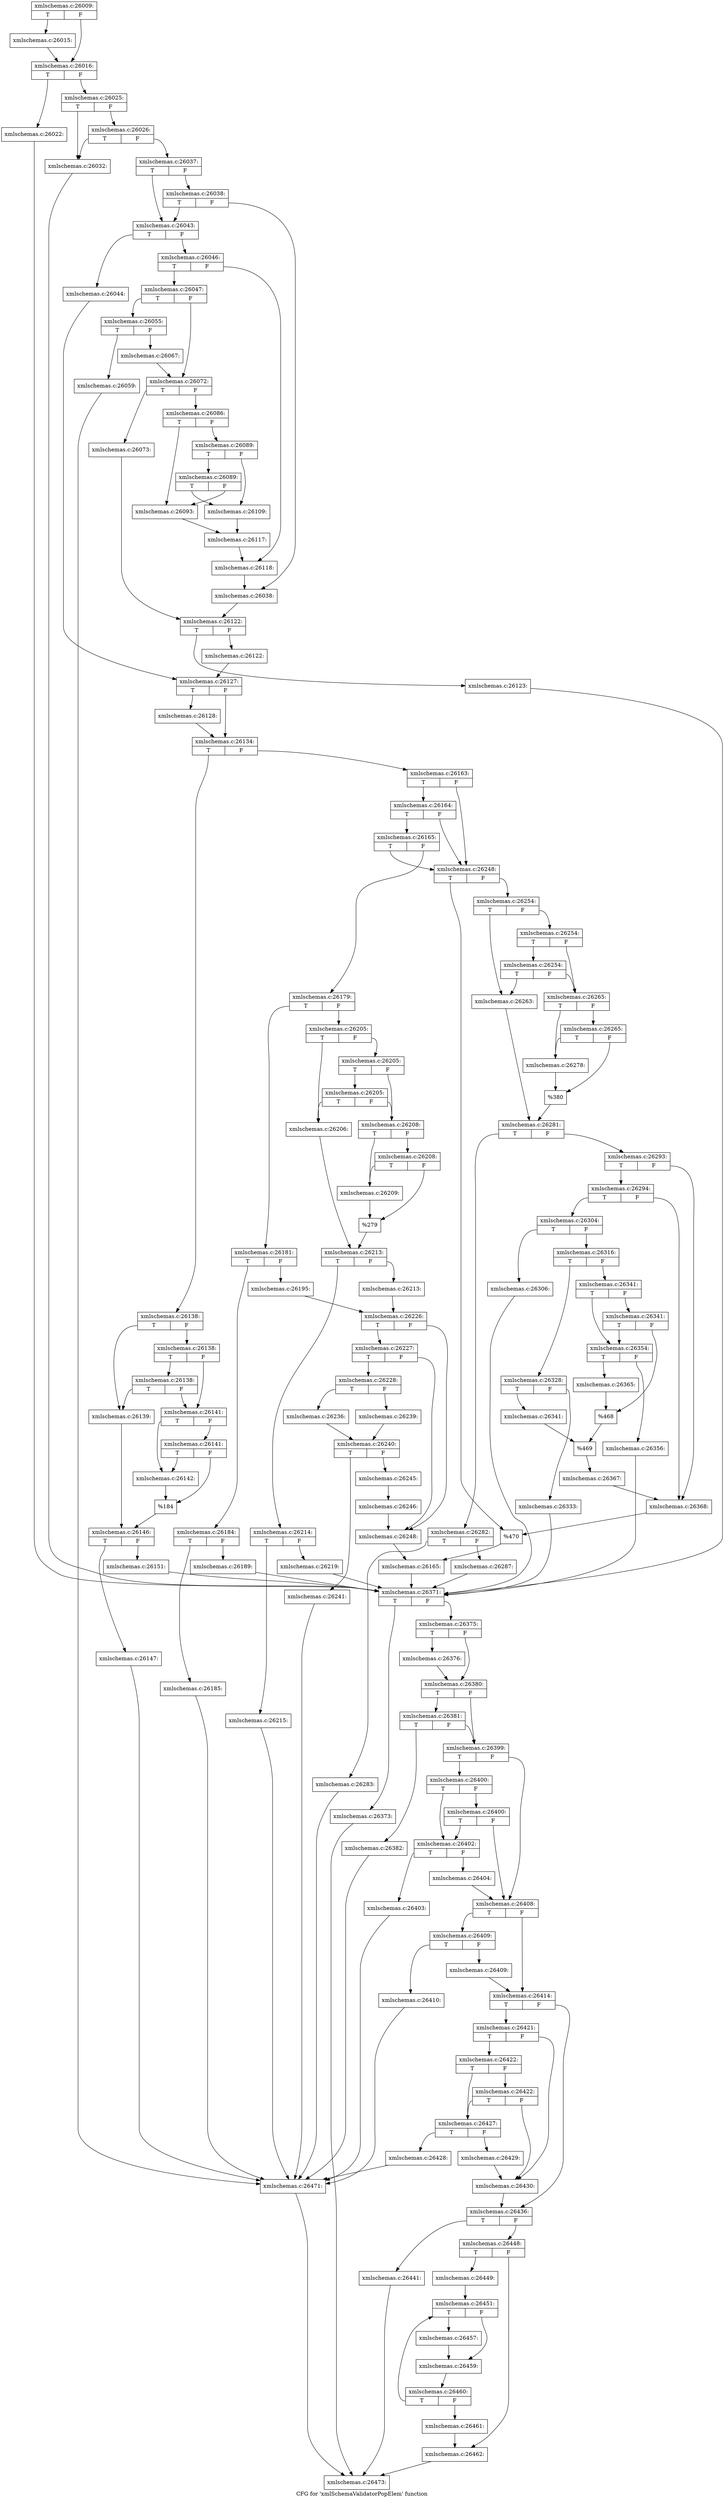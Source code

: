 digraph "CFG for 'xmlSchemaValidatorPopElem' function" {
	label="CFG for 'xmlSchemaValidatorPopElem' function";

	Node0x55f42b0 [shape=record,label="{xmlschemas.c:26009:|{<s0>T|<s1>F}}"];
	Node0x55f42b0:s0 -> Node0x55f5a20;
	Node0x55f42b0:s1 -> Node0x55f5a70;
	Node0x55f5a20 [shape=record,label="{xmlschemas.c:26015:}"];
	Node0x55f5a20 -> Node0x55f5a70;
	Node0x55f5a70 [shape=record,label="{xmlschemas.c:26016:|{<s0>T|<s1>F}}"];
	Node0x55f5a70:s0 -> Node0x55f6070;
	Node0x55f5a70:s1 -> Node0x55f60c0;
	Node0x55f6070 [shape=record,label="{xmlschemas.c:26022:}"];
	Node0x55f6070 -> Node0x55f7220;
	Node0x55f60c0 [shape=record,label="{xmlschemas.c:26025:|{<s0>T|<s1>F}}"];
	Node0x55f60c0:s0 -> Node0x55f7400;
	Node0x55f60c0:s1 -> Node0x55f74a0;
	Node0x55f74a0 [shape=record,label="{xmlschemas.c:26026:|{<s0>T|<s1>F}}"];
	Node0x55f74a0:s0 -> Node0x55f7400;
	Node0x55f74a0:s1 -> Node0x55f7450;
	Node0x55f7400 [shape=record,label="{xmlschemas.c:26032:}"];
	Node0x55f7400 -> Node0x55f7220;
	Node0x55f7450 [shape=record,label="{xmlschemas.c:26037:|{<s0>T|<s1>F}}"];
	Node0x55f7450:s0 -> Node0x55f7e60;
	Node0x55f7450:s1 -> Node0x55f7f00;
	Node0x55f7f00 [shape=record,label="{xmlschemas.c:26038:|{<s0>T|<s1>F}}"];
	Node0x55f7f00:s0 -> Node0x55f7e60;
	Node0x55f7f00:s1 -> Node0x55f7eb0;
	Node0x55f7e60 [shape=record,label="{xmlschemas.c:26043:|{<s0>T|<s1>F}}"];
	Node0x55f7e60:s0 -> Node0x55f89b0;
	Node0x55f7e60:s1 -> Node0x55f8a00;
	Node0x55f89b0 [shape=record,label="{xmlschemas.c:26044:}"];
	Node0x55f89b0 -> Node0x55f8ee0;
	Node0x55f8a00 [shape=record,label="{xmlschemas.c:26046:|{<s0>T|<s1>F}}"];
	Node0x55f8a00:s0 -> Node0x55f9000;
	Node0x55f8a00:s1 -> Node0x55f9050;
	Node0x55f9000 [shape=record,label="{xmlschemas.c:26047:|{<s0>T|<s1>F}}"];
	Node0x55f9000:s0 -> Node0x55fa1e0;
	Node0x55f9000:s1 -> Node0x55fa230;
	Node0x55fa1e0 [shape=record,label="{xmlschemas.c:26055:|{<s0>T|<s1>F}}"];
	Node0x55fa1e0:s0 -> Node0x55fb3b0;
	Node0x55fa1e0:s1 -> Node0x55fb400;
	Node0x55fb3b0 [shape=record,label="{xmlschemas.c:26059:}"];
	Node0x55fb3b0 -> Node0x55fbb80;
	Node0x55fb400 [shape=record,label="{xmlschemas.c:26067:}"];
	Node0x55fb400 -> Node0x55fa230;
	Node0x55fa230 [shape=record,label="{xmlschemas.c:26072:|{<s0>T|<s1>F}}"];
	Node0x55fa230:s0 -> Node0x55fbe50;
	Node0x55fa230:s1 -> Node0x55fbea0;
	Node0x55fbe50 [shape=record,label="{xmlschemas.c:26073:}"];
	Node0x55fbe50 -> Node0x55fc3c0;
	Node0x55fbea0 [shape=record,label="{xmlschemas.c:26086:|{<s0>T|<s1>F}}"];
	Node0x55fbea0:s0 -> Node0x55fce00;
	Node0x55fbea0:s1 -> Node0x55fda70;
	Node0x55fda70 [shape=record,label="{xmlschemas.c:26089:|{<s0>T|<s1>F}}"];
	Node0x55fda70:s0 -> Node0x55fdc90;
	Node0x55fda70:s1 -> Node0x55fda20;
	Node0x55fdc90 [shape=record,label="{xmlschemas.c:26089:|{<s0>T|<s1>F}}"];
	Node0x55fdc90:s0 -> Node0x55fda20;
	Node0x55fdc90:s1 -> Node0x55fce00;
	Node0x55fce00 [shape=record,label="{xmlschemas.c:26093:}"];
	Node0x55fce00 -> Node0x55fd9d0;
	Node0x55fda20 [shape=record,label="{xmlschemas.c:26109:}"];
	Node0x55fda20 -> Node0x55fd9d0;
	Node0x55fd9d0 [shape=record,label="{xmlschemas.c:26117:}"];
	Node0x55fd9d0 -> Node0x55f9050;
	Node0x55f9050 [shape=record,label="{xmlschemas.c:26118:}"];
	Node0x55f9050 -> Node0x55f7eb0;
	Node0x55f7eb0 [shape=record,label="{xmlschemas.c:26038:}"];
	Node0x55f7eb0 -> Node0x55fc3c0;
	Node0x55fc3c0 [shape=record,label="{xmlschemas.c:26122:|{<s0>T|<s1>F}}"];
	Node0x55fc3c0:s0 -> Node0x55ff100;
	Node0x55fc3c0:s1 -> Node0x55ff150;
	Node0x55ff100 [shape=record,label="{xmlschemas.c:26123:}"];
	Node0x55ff100 -> Node0x55f7220;
	Node0x55ff150 [shape=record,label="{xmlschemas.c:26122:}"];
	Node0x55ff150 -> Node0x55f8ee0;
	Node0x55f8ee0 [shape=record,label="{xmlschemas.c:26127:|{<s0>T|<s1>F}}"];
	Node0x55f8ee0:s0 -> Node0x55ff780;
	Node0x55f8ee0:s1 -> Node0x55ff7d0;
	Node0x55ff780 [shape=record,label="{xmlschemas.c:26128:}"];
	Node0x55ff780 -> Node0x55ff7d0;
	Node0x55ff7d0 [shape=record,label="{xmlschemas.c:26134:|{<s0>T|<s1>F}}"];
	Node0x55ff7d0:s0 -> Node0x5600190;
	Node0x55ff7d0:s1 -> Node0x56001e0;
	Node0x5600190 [shape=record,label="{xmlschemas.c:26138:|{<s0>T|<s1>F}}"];
	Node0x5600190:s0 -> Node0x5600650;
	Node0x5600190:s1 -> Node0x5600740;
	Node0x5600740 [shape=record,label="{xmlschemas.c:26138:|{<s0>T|<s1>F}}"];
	Node0x5600740:s0 -> Node0x5600b30;
	Node0x5600740:s1 -> Node0x56006f0;
	Node0x5600b30 [shape=record,label="{xmlschemas.c:26138:|{<s0>T|<s1>F}}"];
	Node0x5600b30:s0 -> Node0x5600650;
	Node0x5600b30:s1 -> Node0x56006f0;
	Node0x5600650 [shape=record,label="{xmlschemas.c:26139:}"];
	Node0x5600650 -> Node0x56006a0;
	Node0x56006f0 [shape=record,label="{xmlschemas.c:26141:|{<s0>T|<s1>F}}"];
	Node0x56006f0:s0 -> Node0x5601950;
	Node0x56006f0:s1 -> Node0x5602090;
	Node0x5602090 [shape=record,label="{xmlschemas.c:26141:|{<s0>T|<s1>F}}"];
	Node0x5602090:s0 -> Node0x5601950;
	Node0x5602090:s1 -> Node0x5602040;
	Node0x5601950 [shape=record,label="{xmlschemas.c:26142:}"];
	Node0x5601950 -> Node0x5602040;
	Node0x5602040 [shape=record,label="{%184}"];
	Node0x5602040 -> Node0x56006a0;
	Node0x56006a0 [shape=record,label="{xmlschemas.c:26146:|{<s0>T|<s1>F}}"];
	Node0x56006a0:s0 -> Node0x5602fd0;
	Node0x56006a0:s1 -> Node0x5603020;
	Node0x5602fd0 [shape=record,label="{xmlschemas.c:26147:}"];
	Node0x5602fd0 -> Node0x55fbb80;
	Node0x5603020 [shape=record,label="{xmlschemas.c:26151:}"];
	Node0x5603020 -> Node0x55f7220;
	Node0x56001e0 [shape=record,label="{xmlschemas.c:26163:|{<s0>T|<s1>F}}"];
	Node0x56001e0:s0 -> Node0x56038e0;
	Node0x56001e0:s1 -> Node0x5603810;
	Node0x56038e0 [shape=record,label="{xmlschemas.c:26164:|{<s0>T|<s1>F}}"];
	Node0x56038e0:s0 -> Node0x5603860;
	Node0x56038e0:s1 -> Node0x5603810;
	Node0x5603860 [shape=record,label="{xmlschemas.c:26165:|{<s0>T|<s1>F}}"];
	Node0x5603860:s0 -> Node0x5603810;
	Node0x5603860:s1 -> Node0x5603770;
	Node0x5603770 [shape=record,label="{xmlschemas.c:26179:|{<s0>T|<s1>F}}"];
	Node0x5603770:s0 -> Node0x56044a0;
	Node0x5603770:s1 -> Node0x56044f0;
	Node0x56044a0 [shape=record,label="{xmlschemas.c:26181:|{<s0>T|<s1>F}}"];
	Node0x56044a0:s0 -> Node0x56055e0;
	Node0x56044a0:s1 -> Node0x5605630;
	Node0x56055e0 [shape=record,label="{xmlschemas.c:26184:|{<s0>T|<s1>F}}"];
	Node0x56055e0:s0 -> Node0x5605850;
	Node0x56055e0:s1 -> Node0x56058a0;
	Node0x5605850 [shape=record,label="{xmlschemas.c:26185:}"];
	Node0x5605850 -> Node0x55fbb80;
	Node0x56058a0 [shape=record,label="{xmlschemas.c:26189:}"];
	Node0x56058a0 -> Node0x55f7220;
	Node0x5605630 [shape=record,label="{xmlschemas.c:26195:}"];
	Node0x5605630 -> Node0x5605fa0;
	Node0x56044f0 [shape=record,label="{xmlschemas.c:26205:|{<s0>T|<s1>F}}"];
	Node0x56044f0:s0 -> Node0x5606140;
	Node0x56044f0:s1 -> Node0x5606230;
	Node0x5606230 [shape=record,label="{xmlschemas.c:26205:|{<s0>T|<s1>F}}"];
	Node0x5606230:s0 -> Node0x5606680;
	Node0x5606230:s1 -> Node0x56061e0;
	Node0x5606680 [shape=record,label="{xmlschemas.c:26205:|{<s0>T|<s1>F}}"];
	Node0x5606680:s0 -> Node0x5606140;
	Node0x5606680:s1 -> Node0x56061e0;
	Node0x5606140 [shape=record,label="{xmlschemas.c:26206:}"];
	Node0x5606140 -> Node0x5606190;
	Node0x56061e0 [shape=record,label="{xmlschemas.c:26208:|{<s0>T|<s1>F}}"];
	Node0x56061e0:s0 -> Node0x5607650;
	Node0x56061e0:s1 -> Node0x56076f0;
	Node0x56076f0 [shape=record,label="{xmlschemas.c:26208:|{<s0>T|<s1>F}}"];
	Node0x56076f0:s0 -> Node0x5607650;
	Node0x56076f0:s1 -> Node0x56076a0;
	Node0x5607650 [shape=record,label="{xmlschemas.c:26209:}"];
	Node0x5607650 -> Node0x56076a0;
	Node0x56076a0 [shape=record,label="{%279}"];
	Node0x56076a0 -> Node0x5606190;
	Node0x5606190 [shape=record,label="{xmlschemas.c:26213:|{<s0>T|<s1>F}}"];
	Node0x5606190:s0 -> Node0x56088e0;
	Node0x5606190:s1 -> Node0x5608930;
	Node0x56088e0 [shape=record,label="{xmlschemas.c:26214:|{<s0>T|<s1>F}}"];
	Node0x56088e0:s0 -> Node0x5608c70;
	Node0x56088e0:s1 -> Node0x5608cc0;
	Node0x5608c70 [shape=record,label="{xmlschemas.c:26215:}"];
	Node0x5608c70 -> Node0x55fbb80;
	Node0x5608cc0 [shape=record,label="{xmlschemas.c:26219:}"];
	Node0x5608cc0 -> Node0x55f7220;
	Node0x5608930 [shape=record,label="{xmlschemas.c:26213:}"];
	Node0x5608930 -> Node0x5605fa0;
	Node0x5605fa0 [shape=record,label="{xmlschemas.c:26226:|{<s0>T|<s1>F}}"];
	Node0x5605fa0:s0 -> Node0x56094b0;
	Node0x5605fa0:s1 -> Node0x5609460;
	Node0x56094b0 [shape=record,label="{xmlschemas.c:26227:|{<s0>T|<s1>F}}"];
	Node0x56094b0:s0 -> Node0x5609410;
	Node0x56094b0:s1 -> Node0x5609460;
	Node0x5609410 [shape=record,label="{xmlschemas.c:26228:|{<s0>T|<s1>F}}"];
	Node0x5609410:s0 -> Node0x560a820;
	Node0x5609410:s1 -> Node0x560a8c0;
	Node0x560a820 [shape=record,label="{xmlschemas.c:26236:}"];
	Node0x560a820 -> Node0x560a870;
	Node0x560a8c0 [shape=record,label="{xmlschemas.c:26239:}"];
	Node0x560a8c0 -> Node0x560a870;
	Node0x560a870 [shape=record,label="{xmlschemas.c:26240:|{<s0>T|<s1>F}}"];
	Node0x560a870:s0 -> Node0x560b330;
	Node0x560a870:s1 -> Node0x560bc30;
	Node0x560b330 [shape=record,label="{xmlschemas.c:26241:}"];
	Node0x560b330 -> Node0x55fbb80;
	Node0x560bc30 [shape=record,label="{xmlschemas.c:26245:}"];
	Node0x560bc30 -> Node0x560bbe0;
	Node0x560bbe0 [shape=record,label="{xmlschemas.c:26246:}"];
	Node0x560bbe0 -> Node0x5609460;
	Node0x5609460 [shape=record,label="{xmlschemas.c:26248:}"];
	Node0x5609460 -> Node0x56037c0;
	Node0x5603810 [shape=record,label="{xmlschemas.c:26248:|{<s0>T|<s1>F}}"];
	Node0x5603810:s0 -> Node0x560cb90;
	Node0x5603810:s1 -> Node0x560c670;
	Node0x560c670 [shape=record,label="{xmlschemas.c:26254:|{<s0>T|<s1>F}}"];
	Node0x560c670:s0 -> Node0x560ced0;
	Node0x560c670:s1 -> Node0x560cfc0;
	Node0x560cfc0 [shape=record,label="{xmlschemas.c:26254:|{<s0>T|<s1>F}}"];
	Node0x560cfc0:s0 -> Node0x560d3e0;
	Node0x560cfc0:s1 -> Node0x560cf70;
	Node0x560d3e0 [shape=record,label="{xmlschemas.c:26254:|{<s0>T|<s1>F}}"];
	Node0x560d3e0:s0 -> Node0x560ced0;
	Node0x560d3e0:s1 -> Node0x560cf70;
	Node0x560ced0 [shape=record,label="{xmlschemas.c:26263:}"];
	Node0x560ced0 -> Node0x560cf20;
	Node0x560cf70 [shape=record,label="{xmlschemas.c:26265:|{<s0>T|<s1>F}}"];
	Node0x560cf70:s0 -> Node0x560e220;
	Node0x560cf70:s1 -> Node0x560e2c0;
	Node0x560e2c0 [shape=record,label="{xmlschemas.c:26265:|{<s0>T|<s1>F}}"];
	Node0x560e2c0:s0 -> Node0x560e220;
	Node0x560e2c0:s1 -> Node0x560e270;
	Node0x560e220 [shape=record,label="{xmlschemas.c:26278:}"];
	Node0x560e220 -> Node0x560e270;
	Node0x560e270 [shape=record,label="{%380}"];
	Node0x560e270 -> Node0x560cf20;
	Node0x560cf20 [shape=record,label="{xmlschemas.c:26281:|{<s0>T|<s1>F}}"];
	Node0x560cf20:s0 -> Node0x560f380;
	Node0x560cf20:s1 -> Node0x560f3d0;
	Node0x560f380 [shape=record,label="{xmlschemas.c:26282:|{<s0>T|<s1>F}}"];
	Node0x560f380:s0 -> Node0x560f710;
	Node0x560f380:s1 -> Node0x560f760;
	Node0x560f710 [shape=record,label="{xmlschemas.c:26283:}"];
	Node0x560f710 -> Node0x55fbb80;
	Node0x560f760 [shape=record,label="{xmlschemas.c:26287:}"];
	Node0x560f760 -> Node0x55f7220;
	Node0x560f3d0 [shape=record,label="{xmlschemas.c:26293:|{<s0>T|<s1>F}}"];
	Node0x560f3d0:s0 -> Node0x560fef0;
	Node0x560f3d0:s1 -> Node0x560fea0;
	Node0x560fef0 [shape=record,label="{xmlschemas.c:26294:|{<s0>T|<s1>F}}"];
	Node0x560fef0:s0 -> Node0x560fe50;
	Node0x560fef0:s1 -> Node0x560fea0;
	Node0x560fe50 [shape=record,label="{xmlschemas.c:26304:|{<s0>T|<s1>F}}"];
	Node0x560fe50:s0 -> Node0x56108c0;
	Node0x560fe50:s1 -> Node0x5610960;
	Node0x56108c0 [shape=record,label="{xmlschemas.c:26306:}"];
	Node0x56108c0 -> Node0x55f7220;
	Node0x5610960 [shape=record,label="{xmlschemas.c:26316:|{<s0>T|<s1>F}}"];
	Node0x5610960:s0 -> Node0x5611440;
	Node0x5610960:s1 -> Node0x56114e0;
	Node0x5611440 [shape=record,label="{xmlschemas.c:26328:|{<s0>T|<s1>F}}"];
	Node0x5611440:s0 -> Node0x5611a10;
	Node0x5611440:s1 -> Node0x56119c0;
	Node0x56119c0 [shape=record,label="{xmlschemas.c:26333:}"];
	Node0x56119c0 -> Node0x55f7220;
	Node0x5611a10 [shape=record,label="{xmlschemas.c:26341:}"];
	Node0x5611a10 -> Node0x5611490;
	Node0x56114e0 [shape=record,label="{xmlschemas.c:26341:|{<s0>T|<s1>F}}"];
	Node0x56114e0:s0 -> Node0x5612e90;
	Node0x56114e0:s1 -> Node0x5612f30;
	Node0x5612f30 [shape=record,label="{xmlschemas.c:26341:|{<s0>T|<s1>F}}"];
	Node0x5612f30:s0 -> Node0x5612e90;
	Node0x5612f30:s1 -> Node0x5612ee0;
	Node0x5612e90 [shape=record,label="{xmlschemas.c:26354:|{<s0>T|<s1>F}}"];
	Node0x5612e90:s0 -> Node0x5613850;
	Node0x5612e90:s1 -> Node0x5613800;
	Node0x5613800 [shape=record,label="{xmlschemas.c:26356:}"];
	Node0x5613800 -> Node0x55f7220;
	Node0x5613850 [shape=record,label="{xmlschemas.c:26365:}"];
	Node0x5613850 -> Node0x5612ee0;
	Node0x5612ee0 [shape=record,label="{%468}"];
	Node0x5612ee0 -> Node0x5611490;
	Node0x5611490 [shape=record,label="{%469}"];
	Node0x5611490 -> Node0x5610910;
	Node0x5610910 [shape=record,label="{xmlschemas.c:26367:}"];
	Node0x5610910 -> Node0x560fea0;
	Node0x560fea0 [shape=record,label="{xmlschemas.c:26368:}"];
	Node0x560fea0 -> Node0x560cb90;
	Node0x560cb90 [shape=record,label="{%470}"];
	Node0x560cb90 -> Node0x56037c0;
	Node0x56037c0 [shape=record,label="{xmlschemas.c:26165:}"];
	Node0x56037c0 -> Node0x55f7220;
	Node0x55f7220 [shape=record,label="{xmlschemas.c:26371:|{<s0>T|<s1>F}}"];
	Node0x55f7220:s0 -> Node0x56151d0;
	Node0x55f7220:s1 -> Node0x5615220;
	Node0x56151d0 [shape=record,label="{xmlschemas.c:26373:}"];
	Node0x56151d0 -> Node0x55f4560;
	Node0x5615220 [shape=record,label="{xmlschemas.c:26375:|{<s0>T|<s1>F}}"];
	Node0x5615220:s0 -> Node0x56158b0;
	Node0x5615220:s1 -> Node0x5615900;
	Node0x56158b0 [shape=record,label="{xmlschemas.c:26376:}"];
	Node0x56158b0 -> Node0x5615900;
	Node0x5615900 [shape=record,label="{xmlschemas.c:26380:|{<s0>T|<s1>F}}"];
	Node0x5615900:s0 -> Node0x5616250;
	Node0x5615900:s1 -> Node0x5616200;
	Node0x5616250 [shape=record,label="{xmlschemas.c:26381:|{<s0>T|<s1>F}}"];
	Node0x5616250:s0 -> Node0x56161b0;
	Node0x5616250:s1 -> Node0x5616200;
	Node0x56161b0 [shape=record,label="{xmlschemas.c:26382:}"];
	Node0x56161b0 -> Node0x55fbb80;
	Node0x5616200 [shape=record,label="{xmlschemas.c:26399:|{<s0>T|<s1>F}}"];
	Node0x5616200:s0 -> Node0x5616c90;
	Node0x5616200:s1 -> Node0x5616c40;
	Node0x5616c90 [shape=record,label="{xmlschemas.c:26400:|{<s0>T|<s1>F}}"];
	Node0x5616c90:s0 -> Node0x5616bf0;
	Node0x5616c90:s1 -> Node0x56170d0;
	Node0x56170d0 [shape=record,label="{xmlschemas.c:26400:|{<s0>T|<s1>F}}"];
	Node0x56170d0:s0 -> Node0x5616bf0;
	Node0x56170d0:s1 -> Node0x5616c40;
	Node0x5616bf0 [shape=record,label="{xmlschemas.c:26402:|{<s0>T|<s1>F}}"];
	Node0x5616bf0:s0 -> Node0x56177b0;
	Node0x5616bf0:s1 -> Node0x5617800;
	Node0x56177b0 [shape=record,label="{xmlschemas.c:26403:}"];
	Node0x56177b0 -> Node0x55fbb80;
	Node0x5617800 [shape=record,label="{xmlschemas.c:26404:}"];
	Node0x5617800 -> Node0x5616c40;
	Node0x5616c40 [shape=record,label="{xmlschemas.c:26408:|{<s0>T|<s1>F}}"];
	Node0x5616c40:s0 -> Node0x5604ec0;
	Node0x5616c40:s1 -> Node0x5618160;
	Node0x5604ec0 [shape=record,label="{xmlschemas.c:26409:|{<s0>T|<s1>F}}"];
	Node0x5604ec0:s0 -> Node0x5618490;
	Node0x5604ec0:s1 -> Node0x5618b20;
	Node0x5618490 [shape=record,label="{xmlschemas.c:26410:}"];
	Node0x5618490 -> Node0x55fbb80;
	Node0x5618b20 [shape=record,label="{xmlschemas.c:26409:}"];
	Node0x5618b20 -> Node0x5618160;
	Node0x5618160 [shape=record,label="{xmlschemas.c:26414:|{<s0>T|<s1>F}}"];
	Node0x5618160:s0 -> Node0x5618f00;
	Node0x5618160:s1 -> Node0x5619170;
	Node0x5618f00 [shape=record,label="{xmlschemas.c:26421:|{<s0>T|<s1>F}}"];
	Node0x5618f00:s0 -> Node0x5619700;
	Node0x5618f00:s1 -> Node0x56196b0;
	Node0x5619700 [shape=record,label="{xmlschemas.c:26422:|{<s0>T|<s1>F}}"];
	Node0x5619700:s0 -> Node0x5619660;
	Node0x5619700:s1 -> Node0x5619a20;
	Node0x5619a20 [shape=record,label="{xmlschemas.c:26422:|{<s0>T|<s1>F}}"];
	Node0x5619a20:s0 -> Node0x5619660;
	Node0x5619a20:s1 -> Node0x56196b0;
	Node0x5619660 [shape=record,label="{xmlschemas.c:26427:|{<s0>T|<s1>F}}"];
	Node0x5619660:s0 -> Node0x561a070;
	Node0x5619660:s1 -> Node0x561a0c0;
	Node0x561a070 [shape=record,label="{xmlschemas.c:26428:}"];
	Node0x561a070 -> Node0x55fbb80;
	Node0x561a0c0 [shape=record,label="{xmlschemas.c:26429:}"];
	Node0x561a0c0 -> Node0x56196b0;
	Node0x56196b0 [shape=record,label="{xmlschemas.c:26430:}"];
	Node0x56196b0 -> Node0x5619170;
	Node0x5619170 [shape=record,label="{xmlschemas.c:26436:|{<s0>T|<s1>F}}"];
	Node0x5619170:s0 -> Node0x561a4d0;
	Node0x5619170:s1 -> Node0x561a800;
	Node0x561a4d0 [shape=record,label="{xmlschemas.c:26441:}"];
	Node0x561a4d0 -> Node0x55f4560;
	Node0x561a800 [shape=record,label="{xmlschemas.c:26448:|{<s0>T|<s1>F}}"];
	Node0x561a800:s0 -> Node0x561b700;
	Node0x561a800:s1 -> Node0x561b750;
	Node0x561b700 [shape=record,label="{xmlschemas.c:26449:}"];
	Node0x561b700 -> Node0x561c0e0;
	Node0x561c0e0 [shape=record,label="{xmlschemas.c:26451:|{<s0>T|<s1>F}}"];
	Node0x561c0e0:s0 -> Node0x5618250;
	Node0x561c0e0:s1 -> Node0x56182a0;
	Node0x5618250 [shape=record,label="{xmlschemas.c:26457:}"];
	Node0x5618250 -> Node0x56182a0;
	Node0x56182a0 [shape=record,label="{xmlschemas.c:26459:}"];
	Node0x56182a0 -> Node0x561c090;
	Node0x561c090 [shape=record,label="{xmlschemas.c:26460:|{<s0>T|<s1>F}}"];
	Node0x561c090:s0 -> Node0x561c0e0;
	Node0x561c090:s1 -> Node0x561c040;
	Node0x561c040 [shape=record,label="{xmlschemas.c:26461:}"];
	Node0x561c040 -> Node0x561b750;
	Node0x561b750 [shape=record,label="{xmlschemas.c:26462:}"];
	Node0x561b750 -> Node0x55f4560;
	Node0x55fbb80 [shape=record,label="{xmlschemas.c:26471:}"];
	Node0x55fbb80 -> Node0x55f4560;
	Node0x55f4560 [shape=record,label="{xmlschemas.c:26473:}"];
}
